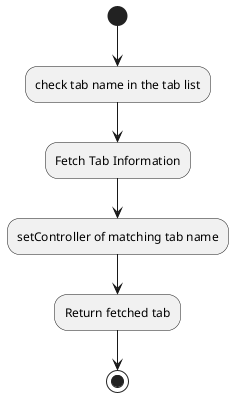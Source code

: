 @startuml
(*)  --> "check tab name in the tab list"
--> "Fetch Tab Information"
--> "setController of matching tab name"
--> "Return fetched tab"
-->(*)
@enduml